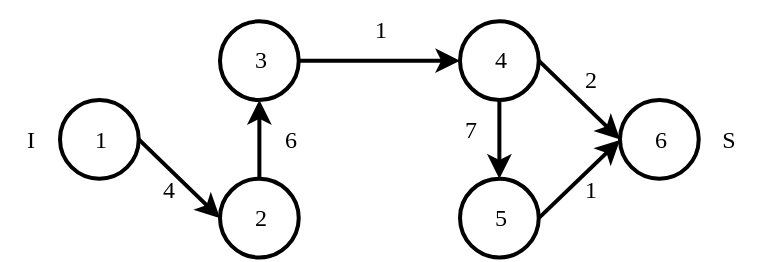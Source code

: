 <mxfile version="20.3.0" type="device"><diagram id="XiUqD2dDL_mnefm3qBSy" name="Page-1"><mxGraphModel dx="1422" dy="878" grid="1" gridSize="10" guides="1" tooltips="1" connect="1" arrows="1" fold="1" page="1" pageScale="1" pageWidth="850" pageHeight="1100" math="0" shadow="0"><root><mxCell id="0"/><mxCell id="1" parent="0"/><mxCell id="Im8iZ6lf9j8Oj4Vu5TYM-12" style="edgeStyle=none;rounded=0;orthogonalLoop=1;jettySize=auto;html=1;exitX=1;exitY=0.5;exitDx=0;exitDy=0;exitPerimeter=0;entryX=0;entryY=0.5;entryDx=0;entryDy=0;entryPerimeter=0;strokeWidth=2;endArrow=classic;endFill=1;fontFamily=Times New Roman;fontSource=https%3A%2F%2Ffonts.googleapis.com%2Fcss%3Ffamily%3DTimes%2BNew%2BRoman;" parent="1" source="Im8iZ6lf9j8Oj4Vu5TYM-1" target="Im8iZ6lf9j8Oj4Vu5TYM-3" edge="1"><mxGeometry relative="1" as="geometry"/></mxCell><mxCell id="Im8iZ6lf9j8Oj4Vu5TYM-1" value="1" style="verticalLabelPosition=middle;verticalAlign=middle;html=1;shape=mxgraph.flowchart.on-page_reference;strokeWidth=2;labelPosition=center;align=center;fontFamily=Times New Roman;fontSource=https%3A%2F%2Ffonts.googleapis.com%2Fcss%3Ffamily%3DTimes%2BNew%2BRoman;" parent="1" vertex="1"><mxGeometry x="80" y="80" width="39.37" height="39.37" as="geometry"/></mxCell><mxCell id="Im8iZ6lf9j8Oj4Vu5TYM-8" style="edgeStyle=none;rounded=0;orthogonalLoop=1;jettySize=auto;html=1;exitX=1;exitY=0.5;exitDx=0;exitDy=0;exitPerimeter=0;entryX=0;entryY=0.5;entryDx=0;entryDy=0;entryPerimeter=0;strokeWidth=2;endArrow=classic;endFill=1;fontFamily=Times New Roman;fontSource=https%3A%2F%2Ffonts.googleapis.com%2Fcss%3Ffamily%3DTimes%2BNew%2BRoman;" parent="1" source="Im8iZ6lf9j8Oj4Vu5TYM-2" target="Im8iZ6lf9j8Oj4Vu5TYM-4" edge="1"><mxGeometry relative="1" as="geometry"/></mxCell><mxCell id="Im8iZ6lf9j8Oj4Vu5TYM-2" value="3" style="verticalLabelPosition=middle;verticalAlign=middle;html=1;shape=mxgraph.flowchart.on-page_reference;strokeWidth=2;labelPosition=center;align=center;fontFamily=Times New Roman;fontSource=https%3A%2F%2Ffonts.googleapis.com%2Fcss%3Ffamily%3DTimes%2BNew%2BRoman;" parent="1" vertex="1"><mxGeometry x="160" y="40.63" width="39.37" height="39.37" as="geometry"/></mxCell><mxCell id="kUHA3h6_sZJ_D80zESJ4-1" style="edgeStyle=orthogonalEdgeStyle;rounded=0;orthogonalLoop=1;jettySize=auto;html=1;exitX=0.5;exitY=0;exitDx=0;exitDy=0;exitPerimeter=0;entryX=0.5;entryY=1;entryDx=0;entryDy=0;entryPerimeter=0;endArrow=classic;endFill=1;strokeWidth=2;fontFamily=Times New Roman;fontSource=https%3A%2F%2Ffonts.googleapis.com%2Fcss%3Ffamily%3DTimes%2BNew%2BRoman;" parent="1" source="Im8iZ6lf9j8Oj4Vu5TYM-3" target="Im8iZ6lf9j8Oj4Vu5TYM-2" edge="1"><mxGeometry relative="1" as="geometry"/></mxCell><mxCell id="Im8iZ6lf9j8Oj4Vu5TYM-3" value="2" style="verticalLabelPosition=middle;verticalAlign=middle;html=1;shape=mxgraph.flowchart.on-page_reference;strokeWidth=2;labelPosition=center;align=center;fontFamily=Times New Roman;fontSource=https%3A%2F%2Ffonts.googleapis.com%2Fcss%3Ffamily%3DTimes%2BNew%2BRoman;" parent="1" vertex="1"><mxGeometry x="160" y="119.37" width="39.37" height="39.37" as="geometry"/></mxCell><mxCell id="Im8iZ6lf9j8Oj4Vu5TYM-9" style="edgeStyle=none;rounded=0;orthogonalLoop=1;jettySize=auto;html=1;exitX=1;exitY=0.5;exitDx=0;exitDy=0;exitPerimeter=0;entryX=0;entryY=0.5;entryDx=0;entryDy=0;entryPerimeter=0;strokeWidth=2;endArrow=classic;endFill=1;fontFamily=Times New Roman;fontSource=https%3A%2F%2Ffonts.googleapis.com%2Fcss%3Ffamily%3DTimes%2BNew%2BRoman;" parent="1" source="Im8iZ6lf9j8Oj4Vu5TYM-4" target="Im8iZ6lf9j8Oj4Vu5TYM-6" edge="1"><mxGeometry relative="1" as="geometry"/></mxCell><mxCell id="kUHA3h6_sZJ_D80zESJ4-2" style="edgeStyle=orthogonalEdgeStyle;rounded=0;orthogonalLoop=1;jettySize=auto;html=1;exitX=0.5;exitY=1;exitDx=0;exitDy=0;exitPerimeter=0;entryX=0.5;entryY=0;entryDx=0;entryDy=0;entryPerimeter=0;strokeWidth=2;endArrow=classic;endFill=1;fontFamily=Times New Roman;fontSource=https%3A%2F%2Ffonts.googleapis.com%2Fcss%3Ffamily%3DTimes%2BNew%2BRoman;" parent="1" source="Im8iZ6lf9j8Oj4Vu5TYM-4" target="Im8iZ6lf9j8Oj4Vu5TYM-5" edge="1"><mxGeometry relative="1" as="geometry"/></mxCell><mxCell id="Im8iZ6lf9j8Oj4Vu5TYM-4" value="4" style="verticalLabelPosition=middle;verticalAlign=middle;html=1;shape=mxgraph.flowchart.on-page_reference;strokeWidth=2;labelPosition=center;align=center;fontFamily=Times New Roman;fontSource=https%3A%2F%2Ffonts.googleapis.com%2Fcss%3Ffamily%3DTimes%2BNew%2BRoman;" parent="1" vertex="1"><mxGeometry x="280" y="40.63" width="39.37" height="39.37" as="geometry"/></mxCell><mxCell id="Im8iZ6lf9j8Oj4Vu5TYM-10" style="edgeStyle=none;rounded=0;orthogonalLoop=1;jettySize=auto;html=1;exitX=1;exitY=0.5;exitDx=0;exitDy=0;exitPerimeter=0;strokeWidth=2;endArrow=classic;endFill=1;fontFamily=Times New Roman;fontSource=https%3A%2F%2Ffonts.googleapis.com%2Fcss%3Ffamily%3DTimes%2BNew%2BRoman;" parent="1" source="Im8iZ6lf9j8Oj4Vu5TYM-5" edge="1"><mxGeometry relative="1" as="geometry"><mxPoint x="360" y="100" as="targetPoint"/></mxGeometry></mxCell><mxCell id="Im8iZ6lf9j8Oj4Vu5TYM-5" value="5" style="verticalLabelPosition=middle;verticalAlign=middle;html=1;shape=mxgraph.flowchart.on-page_reference;strokeWidth=2;labelPosition=center;align=center;fontFamily=Times New Roman;fontSource=https%3A%2F%2Ffonts.googleapis.com%2Fcss%3Ffamily%3DTimes%2BNew%2BRoman;" parent="1" vertex="1"><mxGeometry x="280" y="119.37" width="39.37" height="39.37" as="geometry"/></mxCell><mxCell id="Im8iZ6lf9j8Oj4Vu5TYM-6" value="6" style="verticalLabelPosition=middle;verticalAlign=middle;html=1;shape=mxgraph.flowchart.on-page_reference;strokeWidth=2;labelPosition=center;align=center;fontFamily=Times New Roman;fontSource=https%3A%2F%2Ffonts.googleapis.com%2Fcss%3Ffamily%3DTimes%2BNew%2BRoman;" parent="1" vertex="1"><mxGeometry x="360" y="80" width="39.37" height="39.37" as="geometry"/></mxCell><mxCell id="Im8iZ6lf9j8Oj4Vu5TYM-15" value="6" style="text;html=1;align=center;verticalAlign=middle;resizable=0;points=[];autosize=1;strokeColor=none;fillColor=none;fontFamily=Times New Roman;fontSource=https%3A%2F%2Ffonts.googleapis.com%2Fcss%3Ffamily%3DTimes%2BNew%2BRoman;" parent="1" vertex="1"><mxGeometry x="180" y="84.69" width="30" height="30" as="geometry"/></mxCell><mxCell id="Im8iZ6lf9j8Oj4Vu5TYM-16" value="4" style="text;html=1;align=center;verticalAlign=middle;resizable=0;points=[];autosize=1;strokeColor=none;fillColor=none;fontFamily=Times New Roman;fontSource=https%3A%2F%2Ffonts.googleapis.com%2Fcss%3Ffamily%3DTimes%2BNew%2BRoman;" parent="1" vertex="1"><mxGeometry x="119.37" y="110" width="30" height="30" as="geometry"/></mxCell><mxCell id="Im8iZ6lf9j8Oj4Vu5TYM-19" value="1" style="text;html=1;align=center;verticalAlign=middle;resizable=0;points=[];autosize=1;strokeColor=none;fillColor=none;fontFamily=Times New Roman;fontSource=https%3A%2F%2Ffonts.googleapis.com%2Fcss%3Ffamily%3DTimes%2BNew%2BRoman;" parent="1" vertex="1"><mxGeometry x="225" y="30" width="30" height="30" as="geometry"/></mxCell><mxCell id="Im8iZ6lf9j8Oj4Vu5TYM-21" value="2" style="text;html=1;align=center;verticalAlign=middle;resizable=0;points=[];autosize=1;strokeColor=none;fillColor=none;fontFamily=Times New Roman;fontSource=https%3A%2F%2Ffonts.googleapis.com%2Fcss%3Ffamily%3DTimes%2BNew%2BRoman;" parent="1" vertex="1"><mxGeometry x="330" y="54.69" width="30" height="30" as="geometry"/></mxCell><mxCell id="Im8iZ6lf9j8Oj4Vu5TYM-22" value="1" style="text;html=1;align=center;verticalAlign=middle;resizable=0;points=[];autosize=1;strokeColor=none;fillColor=none;fontFamily=Times New Roman;fontSource=https%3A%2F%2Ffonts.googleapis.com%2Fcss%3Ffamily%3DTimes%2BNew%2BRoman;" parent="1" vertex="1"><mxGeometry x="330" y="110.0" width="30" height="30" as="geometry"/></mxCell><mxCell id="Im8iZ6lf9j8Oj4Vu5TYM-24" value="S" style="text;html=1;align=center;verticalAlign=middle;resizable=0;points=[];autosize=1;strokeColor=none;fillColor=none;fontFamily=Times New Roman;fontSource=https%3A%2F%2Ffonts.googleapis.com%2Fcss%3Ffamily%3DTimes%2BNew%2BRoman;" parent="1" vertex="1"><mxGeometry x="399.37" y="84.69" width="30" height="30" as="geometry"/></mxCell><mxCell id="Im8iZ6lf9j8Oj4Vu5TYM-25" value="I" style="text;html=1;align=center;verticalAlign=middle;resizable=0;points=[];autosize=1;strokeColor=none;fillColor=none;fontFamily=Times New Roman;fontSource=https%3A%2F%2Ffonts.googleapis.com%2Fcss%3Ffamily%3DTimes%2BNew%2BRoman;" parent="1" vertex="1"><mxGeometry x="50" y="84.69" width="30" height="30" as="geometry"/></mxCell><mxCell id="kUHA3h6_sZJ_D80zESJ4-3" value="7" style="text;html=1;align=center;verticalAlign=middle;resizable=0;points=[];autosize=1;strokeColor=none;fillColor=none;fontFamily=Times New Roman;fontSource=https%3A%2F%2Ffonts.googleapis.com%2Fcss%3Ffamily%3DTimes%2BNew%2BRoman;" parent="1" vertex="1"><mxGeometry x="270" y="80" width="30" height="30" as="geometry"/></mxCell></root></mxGraphModel></diagram></mxfile>